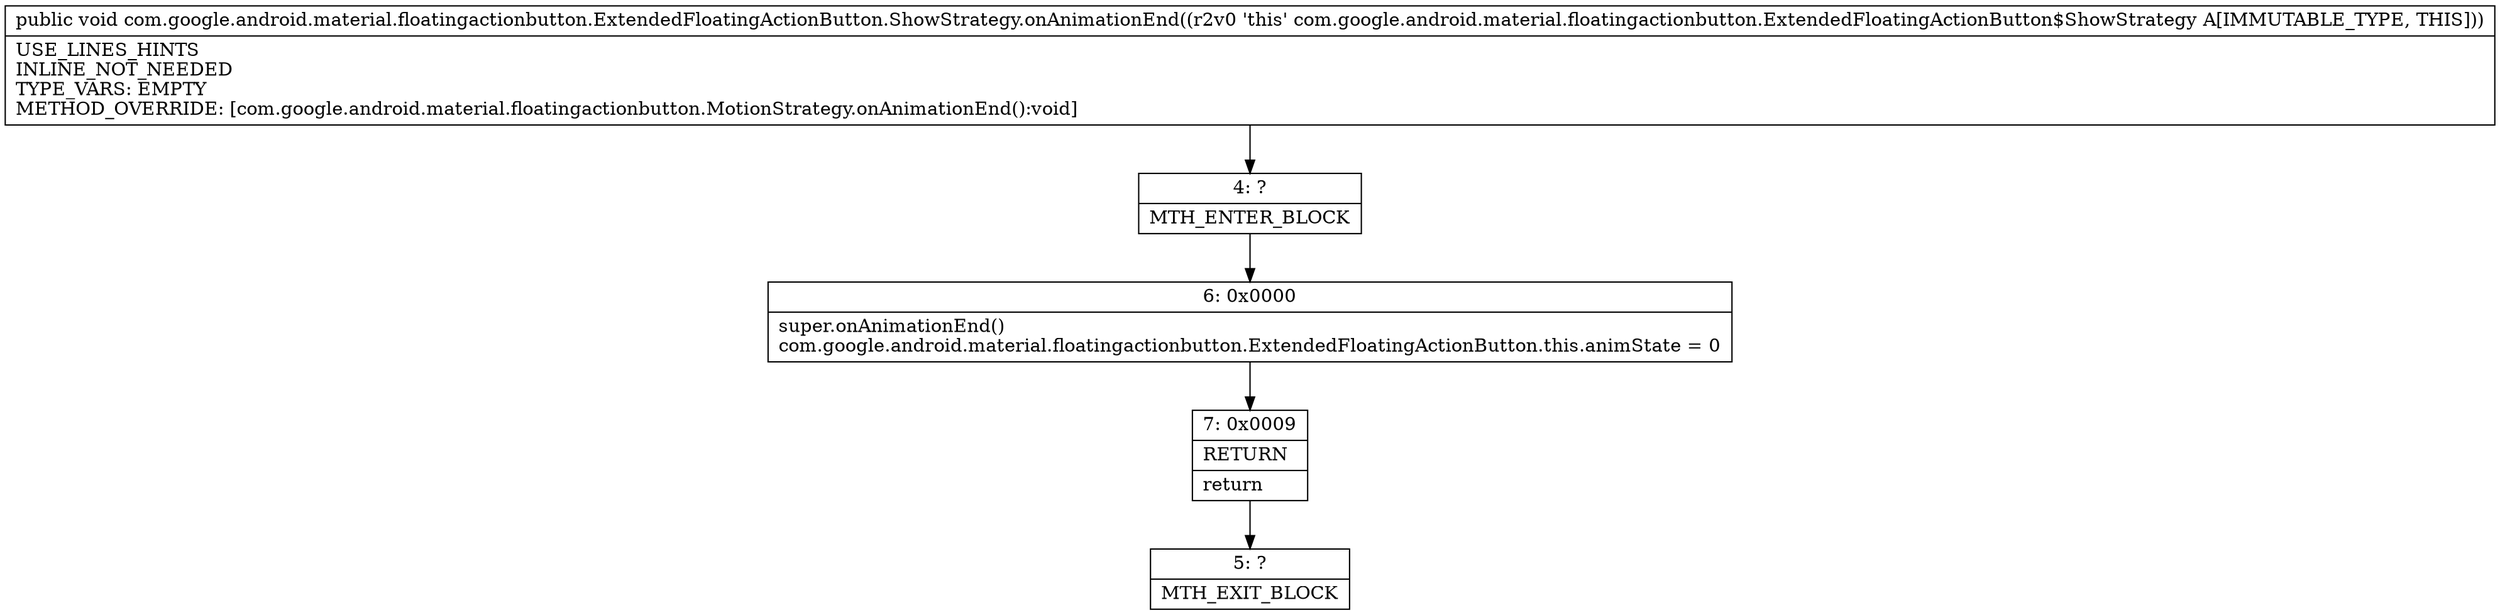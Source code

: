digraph "CFG forcom.google.android.material.floatingactionbutton.ExtendedFloatingActionButton.ShowStrategy.onAnimationEnd()V" {
Node_4 [shape=record,label="{4\:\ ?|MTH_ENTER_BLOCK\l}"];
Node_6 [shape=record,label="{6\:\ 0x0000|super.onAnimationEnd()\lcom.google.android.material.floatingactionbutton.ExtendedFloatingActionButton.this.animState = 0\l}"];
Node_7 [shape=record,label="{7\:\ 0x0009|RETURN\l|return\l}"];
Node_5 [shape=record,label="{5\:\ ?|MTH_EXIT_BLOCK\l}"];
MethodNode[shape=record,label="{public void com.google.android.material.floatingactionbutton.ExtendedFloatingActionButton.ShowStrategy.onAnimationEnd((r2v0 'this' com.google.android.material.floatingactionbutton.ExtendedFloatingActionButton$ShowStrategy A[IMMUTABLE_TYPE, THIS]))  | USE_LINES_HINTS\lINLINE_NOT_NEEDED\lTYPE_VARS: EMPTY\lMETHOD_OVERRIDE: [com.google.android.material.floatingactionbutton.MotionStrategy.onAnimationEnd():void]\l}"];
MethodNode -> Node_4;Node_4 -> Node_6;
Node_6 -> Node_7;
Node_7 -> Node_5;
}

